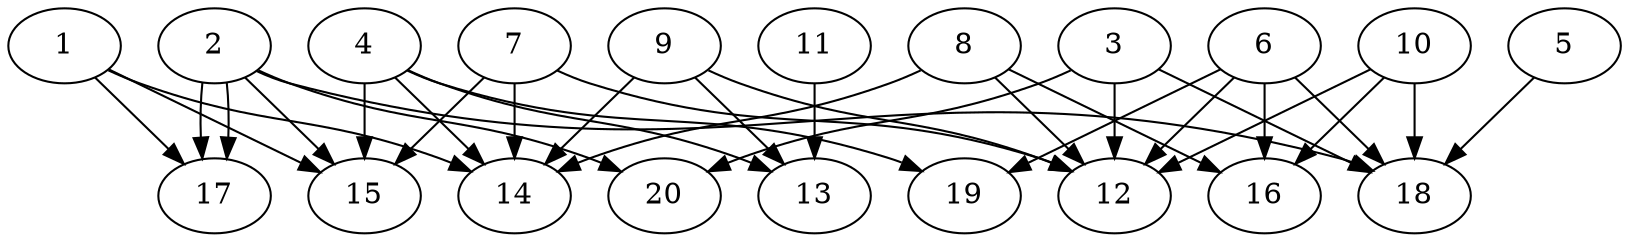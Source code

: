 // DAG automatically generated by daggen at Wed Jul 24 21:20:53 2019
// ./daggen --dot -n 20 --ccr 0.3 --fat 0.8 --regular 0.5 --density 0.7 --mindata 5242880 --maxdata 52428800 
digraph G {
  1 [size="110175573", alpha="0.08", expect_size="33052672"] 
  1 -> 14 [size ="33052672"]
  1 -> 15 [size ="33052672"]
  1 -> 17 [size ="33052672"]
  2 [size="141725013", alpha="0.12", expect_size="42517504"] 
  2 -> 15 [size ="42517504"]
  2 -> 17 [size ="42517504"]
  2 -> 17 [size ="42517504"]
  2 -> 18 [size ="42517504"]
  2 -> 20 [size ="42517504"]
  3 [size="99205120", alpha="0.06", expect_size="29761536"] 
  3 -> 12 [size ="29761536"]
  3 -> 18 [size ="29761536"]
  3 -> 20 [size ="29761536"]
  4 [size="88954880", alpha="0.10", expect_size="26686464"] 
  4 -> 13 [size ="26686464"]
  4 -> 14 [size ="26686464"]
  4 -> 15 [size ="26686464"]
  4 -> 19 [size ="26686464"]
  5 [size="96303787", alpha="0.07", expect_size="28891136"] 
  5 -> 18 [size ="28891136"]
  6 [size="71860907", alpha="0.17", expect_size="21558272"] 
  6 -> 12 [size ="21558272"]
  6 -> 16 [size ="21558272"]
  6 -> 18 [size ="21558272"]
  6 -> 19 [size ="21558272"]
  7 [size="127068160", alpha="0.06", expect_size="38120448"] 
  7 -> 12 [size ="38120448"]
  7 -> 14 [size ="38120448"]
  7 -> 15 [size ="38120448"]
  8 [size="135669760", alpha="0.11", expect_size="40700928"] 
  8 -> 12 [size ="40700928"]
  8 -> 14 [size ="40700928"]
  8 -> 16 [size ="40700928"]
  9 [size="149480107", alpha="0.16", expect_size="44844032"] 
  9 -> 12 [size ="44844032"]
  9 -> 13 [size ="44844032"]
  9 -> 14 [size ="44844032"]
  10 [size="73772373", alpha="0.08", expect_size="22131712"] 
  10 -> 12 [size ="22131712"]
  10 -> 16 [size ="22131712"]
  10 -> 18 [size ="22131712"]
  11 [size="26221227", alpha="0.14", expect_size="7866368"] 
  11 -> 13 [size ="7866368"]
  12 [size="89999360", alpha="0.16", expect_size="26999808"] 
  13 [size="24118613", alpha="0.19", expect_size="7235584"] 
  14 [size="73588053", alpha="0.17", expect_size="22076416"] 
  15 [size="153934507", alpha="0.19", expect_size="46180352"] 
  16 [size="49568427", alpha="0.04", expect_size="14870528"] 
  17 [size="27549013", alpha="0.09", expect_size="8264704"] 
  18 [size="75318613", alpha="0.06", expect_size="22595584"] 
  19 [size="159822507", alpha="0.02", expect_size="47946752"] 
  20 [size="125166933", alpha="0.19", expect_size="37550080"] 
}
